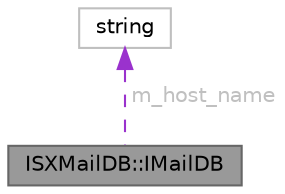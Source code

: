 digraph "ISXMailDB::IMailDB"
{
 // LATEX_PDF_SIZE
  bgcolor="transparent";
  edge [fontname=Helvetica,fontsize=10,labelfontname=Helvetica,labelfontsize=10];
  node [fontname=Helvetica,fontsize=10,shape=box,height=0.2,width=0.4];
  Node1 [id="Node000001",label="ISXMailDB::IMailDB",height=0.2,width=0.4,color="gray40", fillcolor="grey60", style="filled", fontcolor="black",tooltip="Interface for a mail database."];
  Node2 -> Node1 [id="edge1_Node000001_Node000002",dir="back",color="darkorchid3",style="dashed",tooltip=" ",label=" m_host_name",fontcolor="grey" ];
  Node2 [id="Node000002",label="string",height=0.2,width=0.4,color="grey75", fillcolor="white", style="filled",tooltip=" "];
}
